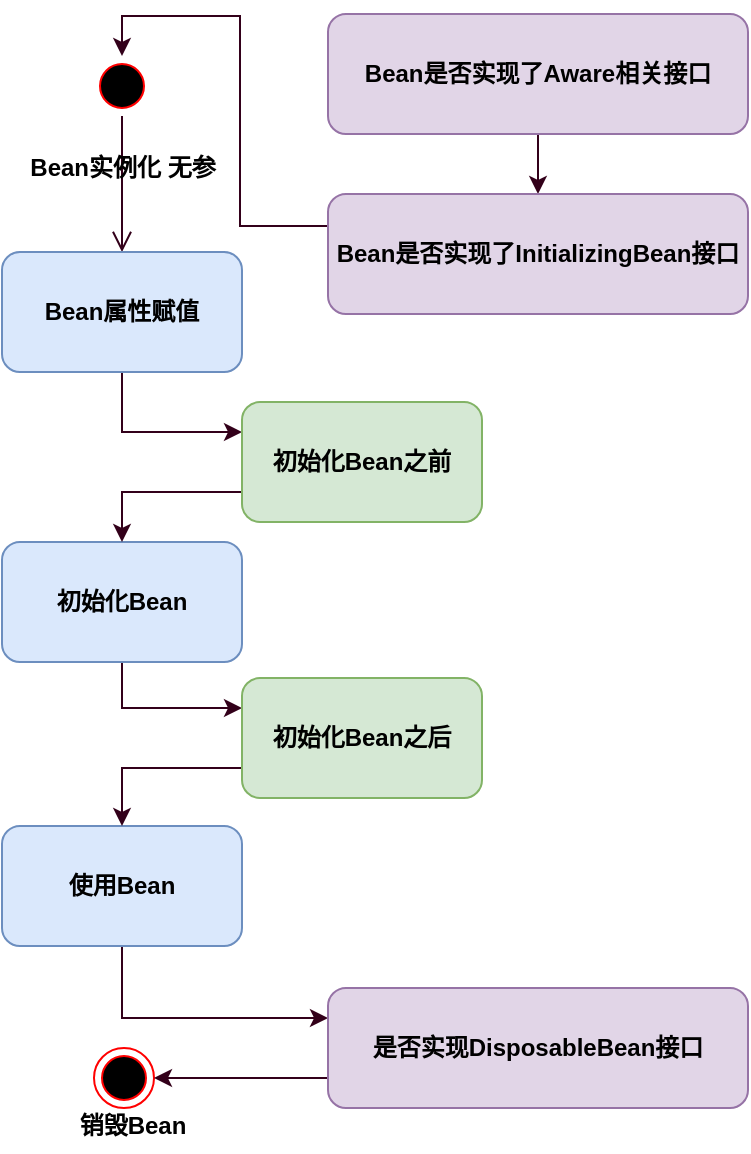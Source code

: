 <mxfile version="20.3.0" type="device"><diagram id="1cFH-EXSsi3JMxJW21bg" name="第 1 页"><mxGraphModel dx="1038" dy="659" grid="0" gridSize="10" guides="1" tooltips="1" connect="1" arrows="1" fold="1" page="1" pageScale="1" pageWidth="827" pageHeight="1169" math="0" shadow="0"><root><mxCell id="0"/><mxCell id="1" parent="0"/><mxCell id="sFEgAz1kgoG_JwBhJueg-1" value="" style="ellipse;html=1;shape=startState;fillColor=#000000;strokeColor=#ff0000;fontStyle=1" vertex="1" parent="1"><mxGeometry x="239" y="370" width="30" height="30" as="geometry"/></mxCell><mxCell id="sFEgAz1kgoG_JwBhJueg-2" value="" style="edgeStyle=orthogonalEdgeStyle;html=1;verticalAlign=bottom;endArrow=open;endSize=8;strokeColor=#33001A;rounded=0;fontStyle=1;entryX=0.5;entryY=0;entryDx=0;entryDy=0;" edge="1" source="sFEgAz1kgoG_JwBhJueg-1" parent="1" target="sFEgAz1kgoG_JwBhJueg-5"><mxGeometry relative="1" as="geometry"><mxPoint x="254" y="507" as="targetPoint"/></mxGeometry></mxCell><mxCell id="sFEgAz1kgoG_JwBhJueg-43" style="edgeStyle=orthogonalEdgeStyle;rounded=0;orthogonalLoop=1;jettySize=auto;html=1;exitX=0.5;exitY=1;exitDx=0;exitDy=0;entryX=0;entryY=0.25;entryDx=0;entryDy=0;strokeColor=#33001A;" edge="1" parent="1" source="sFEgAz1kgoG_JwBhJueg-5" target="sFEgAz1kgoG_JwBhJueg-15"><mxGeometry relative="1" as="geometry"/></mxCell><mxCell id="sFEgAz1kgoG_JwBhJueg-5" value="Bean属性赋值" style="rounded=1;whiteSpace=wrap;html=1;fontStyle=1;fillColor=#dae8fc;strokeColor=#6c8ebf;" vertex="1" parent="1"><mxGeometry x="194" y="468" width="120" height="60" as="geometry"/></mxCell><mxCell id="sFEgAz1kgoG_JwBhJueg-45" style="edgeStyle=orthogonalEdgeStyle;rounded=0;orthogonalLoop=1;jettySize=auto;html=1;exitX=0.5;exitY=1;exitDx=0;exitDy=0;entryX=0;entryY=0.25;entryDx=0;entryDy=0;strokeColor=#33001A;" edge="1" parent="1" source="sFEgAz1kgoG_JwBhJueg-6" target="sFEgAz1kgoG_JwBhJueg-16"><mxGeometry relative="1" as="geometry"/></mxCell><mxCell id="sFEgAz1kgoG_JwBhJueg-6" value="初始化Bean" style="whiteSpace=wrap;html=1;rounded=1;fontStyle=1;fillColor=#dae8fc;strokeColor=#6c8ebf;" vertex="1" parent="1"><mxGeometry x="194" y="613" width="120" height="60" as="geometry"/></mxCell><mxCell id="sFEgAz1kgoG_JwBhJueg-48" style="edgeStyle=orthogonalEdgeStyle;rounded=0;orthogonalLoop=1;jettySize=auto;html=1;exitX=0.5;exitY=1;exitDx=0;exitDy=0;entryX=0;entryY=0.25;entryDx=0;entryDy=0;strokeColor=#33001A;" edge="1" parent="1" source="sFEgAz1kgoG_JwBhJueg-8" target="sFEgAz1kgoG_JwBhJueg-28"><mxGeometry relative="1" as="geometry"/></mxCell><mxCell id="sFEgAz1kgoG_JwBhJueg-8" value="使用Bean" style="whiteSpace=wrap;html=1;rounded=1;fontStyle=1;fillColor=#dae8fc;strokeColor=#6c8ebf;" vertex="1" parent="1"><mxGeometry x="194" y="755" width="120" height="60" as="geometry"/></mxCell><mxCell id="sFEgAz1kgoG_JwBhJueg-10" value="Bean实例化 无参" style="text;html=1;align=center;verticalAlign=middle;resizable=0;points=[];autosize=1;strokeColor=none;fillColor=none;fontStyle=1" vertex="1" parent="1"><mxGeometry x="198.5" y="413" width="111" height="26" as="geometry"/></mxCell><mxCell id="sFEgAz1kgoG_JwBhJueg-13" value="" style="ellipse;html=1;shape=endState;fillColor=#000000;strokeColor=#ff0000;fontStyle=1" vertex="1" parent="1"><mxGeometry x="240" y="866" width="30" height="30" as="geometry"/></mxCell><mxCell id="sFEgAz1kgoG_JwBhJueg-44" style="edgeStyle=orthogonalEdgeStyle;rounded=0;orthogonalLoop=1;jettySize=auto;html=1;exitX=0;exitY=0.75;exitDx=0;exitDy=0;entryX=0.5;entryY=0;entryDx=0;entryDy=0;strokeColor=#33001A;" edge="1" parent="1" source="sFEgAz1kgoG_JwBhJueg-15" target="sFEgAz1kgoG_JwBhJueg-6"><mxGeometry relative="1" as="geometry"/></mxCell><mxCell id="sFEgAz1kgoG_JwBhJueg-15" value="初始化Bean之前" style="rounded=1;whiteSpace=wrap;html=1;fillColor=#d5e8d4;strokeColor=#82b366;fontStyle=1" vertex="1" parent="1"><mxGeometry x="314" y="543" width="120" height="60" as="geometry"/></mxCell><mxCell id="sFEgAz1kgoG_JwBhJueg-46" style="edgeStyle=orthogonalEdgeStyle;rounded=0;orthogonalLoop=1;jettySize=auto;html=1;exitX=0;exitY=0.75;exitDx=0;exitDy=0;strokeColor=#33001A;" edge="1" parent="1" source="sFEgAz1kgoG_JwBhJueg-16" target="sFEgAz1kgoG_JwBhJueg-8"><mxGeometry relative="1" as="geometry"/></mxCell><mxCell id="sFEgAz1kgoG_JwBhJueg-16" value="初始化Bean之后" style="rounded=1;whiteSpace=wrap;html=1;fillColor=#d5e8d4;strokeColor=#82b366;fontStyle=1" vertex="1" parent="1"><mxGeometry x="314" y="681" width="120" height="60" as="geometry"/></mxCell><mxCell id="sFEgAz1kgoG_JwBhJueg-40" style="edgeStyle=orthogonalEdgeStyle;rounded=0;orthogonalLoop=1;jettySize=auto;html=1;exitX=0.5;exitY=1;exitDx=0;exitDy=0;entryX=0.5;entryY=0;entryDx=0;entryDy=0;strokeColor=#33001A;" edge="1" parent="1" source="sFEgAz1kgoG_JwBhJueg-20" target="sFEgAz1kgoG_JwBhJueg-22"><mxGeometry relative="1" as="geometry"/></mxCell><mxCell id="sFEgAz1kgoG_JwBhJueg-20" value="Bean是否实现了Aware相关接口" style="rounded=1;whiteSpace=wrap;html=1;fillColor=#e1d5e7;strokeColor=#9673a6;fontStyle=1" vertex="1" parent="1"><mxGeometry x="357" y="349" width="210" height="60" as="geometry"/></mxCell><mxCell id="sFEgAz1kgoG_JwBhJueg-41" style="edgeStyle=orthogonalEdgeStyle;rounded=0;orthogonalLoop=1;jettySize=auto;html=1;exitX=0;exitY=0.5;exitDx=0;exitDy=0;entryX=0.5;entryY=0;entryDx=0;entryDy=0;strokeColor=#33001A;" edge="1" parent="1" source="sFEgAz1kgoG_JwBhJueg-22" target="sFEgAz1kgoG_JwBhJueg-1"><mxGeometry relative="1" as="geometry"><Array as="points"><mxPoint x="357" y="455"/><mxPoint x="313" y="455"/><mxPoint x="313" y="350"/><mxPoint x="254" y="350"/></Array></mxGeometry></mxCell><mxCell id="sFEgAz1kgoG_JwBhJueg-22" value="Bean是否实现了InitializingBean接口" style="rounded=1;whiteSpace=wrap;html=1;fillColor=#e1d5e7;strokeColor=#9673a6;fontStyle=1" vertex="1" parent="1"><mxGeometry x="357" y="439" width="210" height="60" as="geometry"/></mxCell><mxCell id="sFEgAz1kgoG_JwBhJueg-26" value="销毁Bean" style="text;html=1;align=center;verticalAlign=middle;resizable=0;points=[];autosize=1;strokeColor=none;fillColor=none;fontStyle=1" vertex="1" parent="1"><mxGeometry x="223" y="892" width="72" height="26" as="geometry"/></mxCell><mxCell id="sFEgAz1kgoG_JwBhJueg-49" style="edgeStyle=orthogonalEdgeStyle;rounded=0;orthogonalLoop=1;jettySize=auto;html=1;exitX=0;exitY=0.75;exitDx=0;exitDy=0;strokeColor=#33001A;" edge="1" parent="1" source="sFEgAz1kgoG_JwBhJueg-28" target="sFEgAz1kgoG_JwBhJueg-13"><mxGeometry relative="1" as="geometry"/></mxCell><mxCell id="sFEgAz1kgoG_JwBhJueg-28" value="是否实现DisposableBean接口" style="rounded=1;whiteSpace=wrap;html=1;fillColor=#e1d5e7;strokeColor=#9673a6;fontStyle=1" vertex="1" parent="1"><mxGeometry x="357" y="836" width="210" height="60" as="geometry"/></mxCell></root></mxGraphModel></diagram></mxfile>